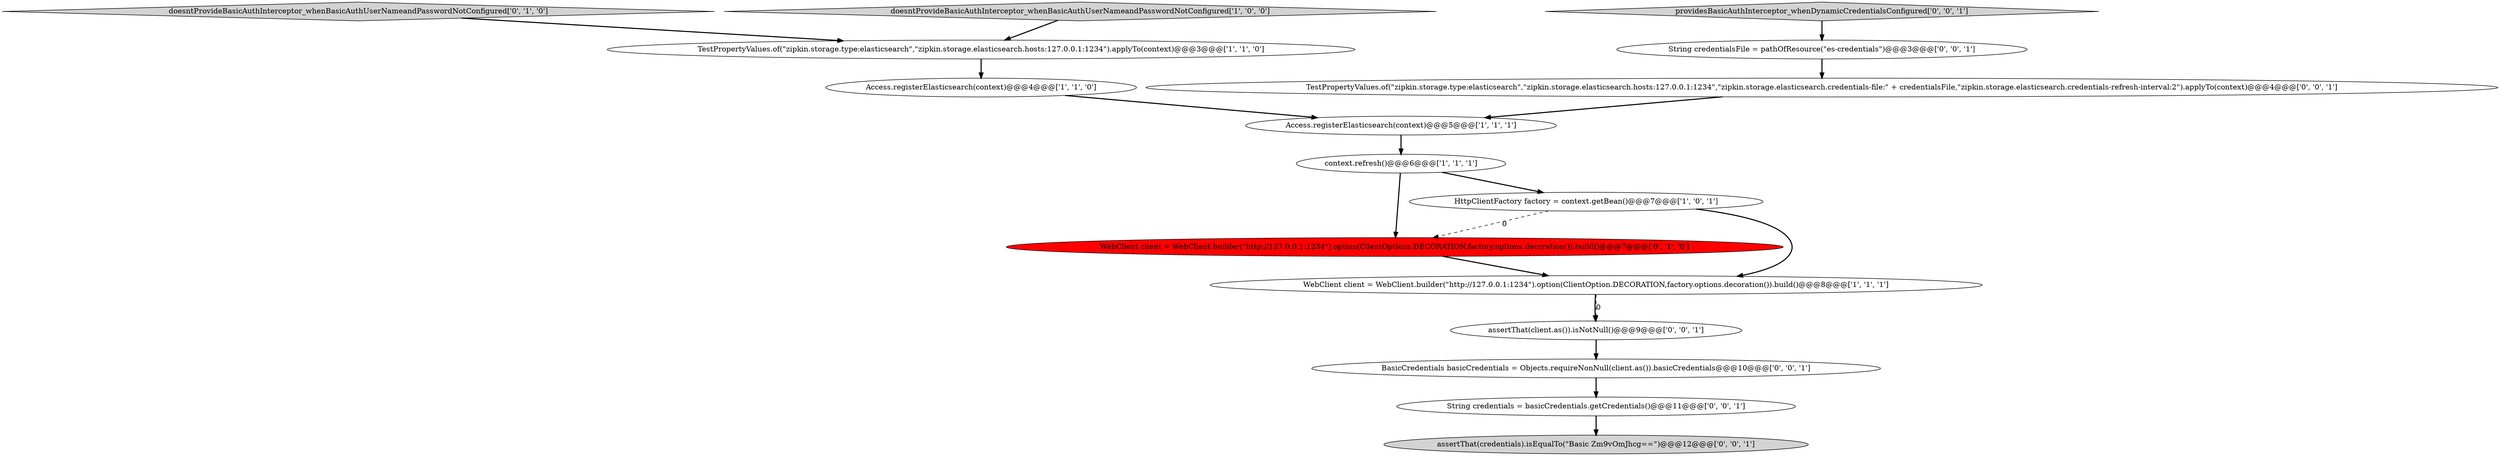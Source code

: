 digraph {
7 [style = filled, label = "WebClient client = WebClient.builder(\"http://127.0.0.1:1234\").option(ClientOptions.DECORATION,factory.options.decoration()).build()@@@7@@@['0', '1', '0']", fillcolor = red, shape = ellipse image = "AAA1AAABBB2BBB"];
0 [style = filled, label = "Access.registerElasticsearch(context)@@@4@@@['1', '1', '0']", fillcolor = white, shape = ellipse image = "AAA0AAABBB1BBB"];
8 [style = filled, label = "doesntProvideBasicAuthInterceptor_whenBasicAuthUserNameandPasswordNotConfigured['0', '1', '0']", fillcolor = lightgray, shape = diamond image = "AAA0AAABBB2BBB"];
13 [style = filled, label = "TestPropertyValues.of(\"zipkin.storage.type:elasticsearch\",\"zipkin.storage.elasticsearch.hosts:127.0.0.1:1234\",\"zipkin.storage.elasticsearch.credentials-file:\" + credentialsFile,\"zipkin.storage.elasticsearch.credentials-refresh-interval:2\").applyTo(context)@@@4@@@['0', '0', '1']", fillcolor = white, shape = ellipse image = "AAA0AAABBB3BBB"];
1 [style = filled, label = "HttpClientFactory factory = context.getBean()@@@7@@@['1', '0', '1']", fillcolor = white, shape = ellipse image = "AAA0AAABBB1BBB"];
2 [style = filled, label = "context.refresh()@@@6@@@['1', '1', '1']", fillcolor = white, shape = ellipse image = "AAA0AAABBB1BBB"];
14 [style = filled, label = "assertThat(client.as()).isNotNull()@@@9@@@['0', '0', '1']", fillcolor = white, shape = ellipse image = "AAA0AAABBB3BBB"];
4 [style = filled, label = "WebClient client = WebClient.builder(\"http://127.0.0.1:1234\").option(ClientOption.DECORATION,factory.options.decoration()).build()@@@8@@@['1', '1', '1']", fillcolor = white, shape = ellipse image = "AAA0AAABBB1BBB"];
15 [style = filled, label = "String credentialsFile = pathOfResource(\"es-credentials\")@@@3@@@['0', '0', '1']", fillcolor = white, shape = ellipse image = "AAA0AAABBB3BBB"];
9 [style = filled, label = "assertThat(credentials).isEqualTo(\"Basic Zm9vOmJhcg==\")@@@12@@@['0', '0', '1']", fillcolor = lightgray, shape = ellipse image = "AAA0AAABBB3BBB"];
11 [style = filled, label = "BasicCredentials basicCredentials = Objects.requireNonNull(client.as()).basicCredentials@@@10@@@['0', '0', '1']", fillcolor = white, shape = ellipse image = "AAA0AAABBB3BBB"];
3 [style = filled, label = "TestPropertyValues.of(\"zipkin.storage.type:elasticsearch\",\"zipkin.storage.elasticsearch.hosts:127.0.0.1:1234\").applyTo(context)@@@3@@@['1', '1', '0']", fillcolor = white, shape = ellipse image = "AAA0AAABBB1BBB"];
6 [style = filled, label = "doesntProvideBasicAuthInterceptor_whenBasicAuthUserNameandPasswordNotConfigured['1', '0', '0']", fillcolor = lightgray, shape = diamond image = "AAA0AAABBB1BBB"];
10 [style = filled, label = "providesBasicAuthInterceptor_whenDynamicCredentialsConfigured['0', '0', '1']", fillcolor = lightgray, shape = diamond image = "AAA0AAABBB3BBB"];
12 [style = filled, label = "String credentials = basicCredentials.getCredentials()@@@11@@@['0', '0', '1']", fillcolor = white, shape = ellipse image = "AAA0AAABBB3BBB"];
5 [style = filled, label = "Access.registerElasticsearch(context)@@@5@@@['1', '1', '1']", fillcolor = white, shape = ellipse image = "AAA0AAABBB1BBB"];
6->3 [style = bold, label=""];
1->4 [style = bold, label=""];
5->2 [style = bold, label=""];
15->13 [style = bold, label=""];
4->14 [style = bold, label=""];
11->12 [style = bold, label=""];
2->7 [style = bold, label=""];
7->4 [style = bold, label=""];
10->15 [style = bold, label=""];
1->7 [style = dashed, label="0"];
4->14 [style = dashed, label="0"];
12->9 [style = bold, label=""];
14->11 [style = bold, label=""];
2->1 [style = bold, label=""];
3->0 [style = bold, label=""];
0->5 [style = bold, label=""];
8->3 [style = bold, label=""];
13->5 [style = bold, label=""];
}
